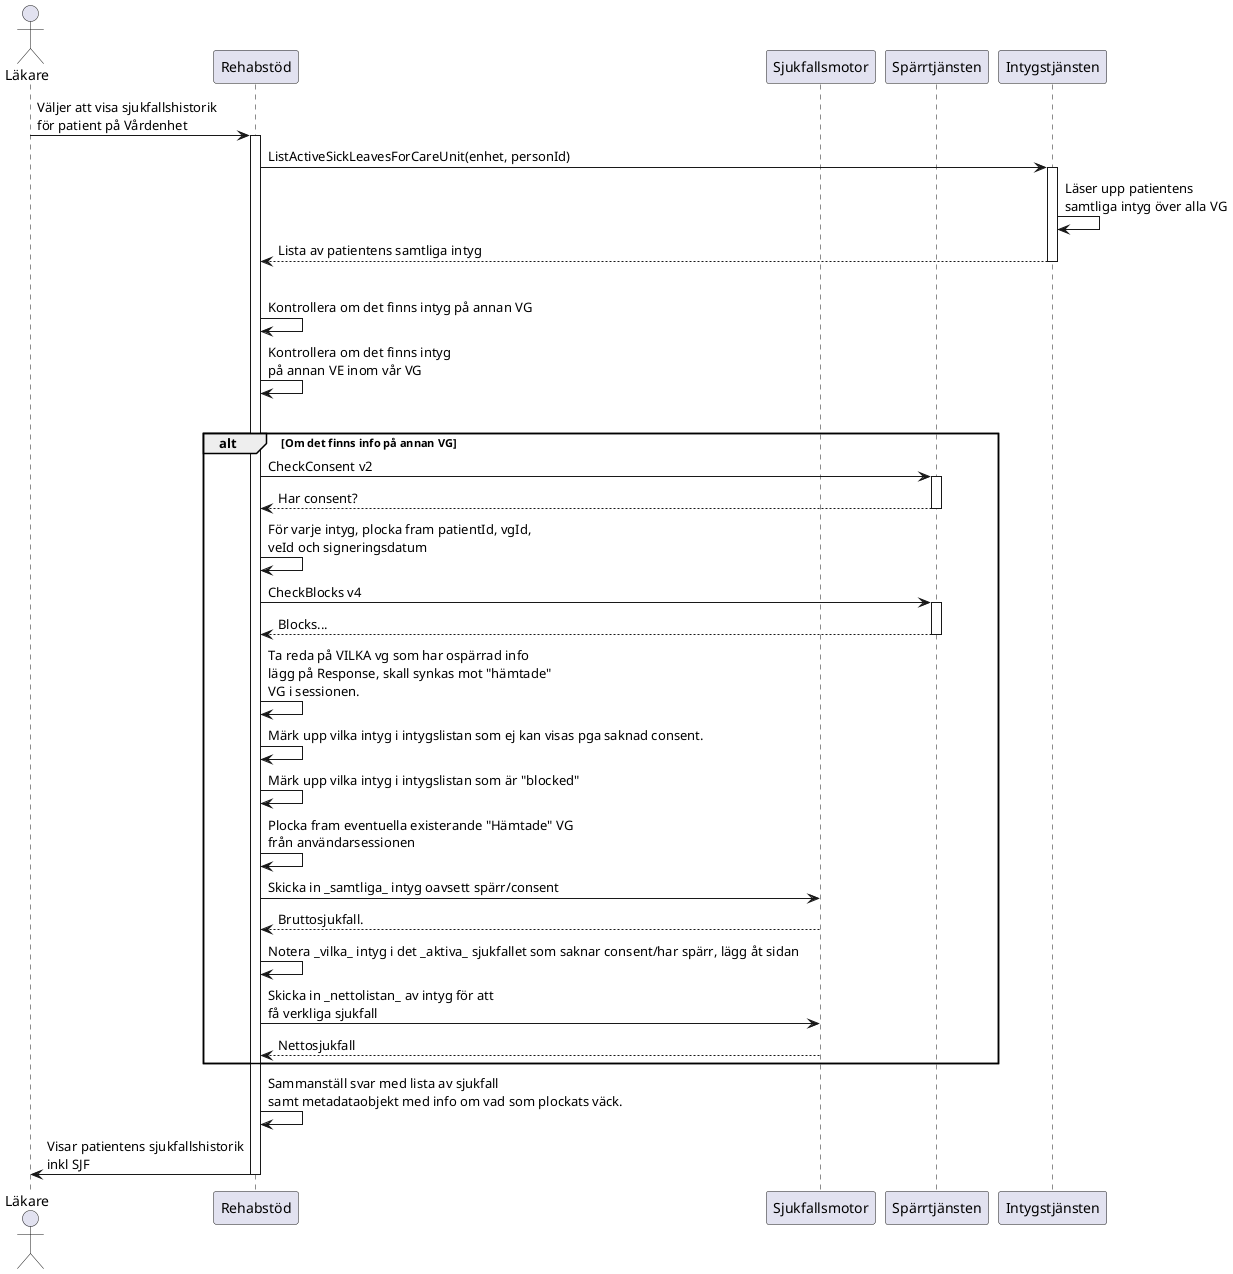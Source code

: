 @startuml
actor Läkare
participant rhs as "Rehabstöd"
participant sfm as "Sjukfallsmotor"
participant st as "Spärrtjänsten"
participant it as "Intygstjänsten"

Läkare -> rhs: Väljer att visa sjukfallshistorik\nför patient på Vårdenhet
activate rhs
    rhs -> it: ListActiveSickLeavesForCareUnit(enhet, personId)
    activate it
    it -> it: Läser upp patientens\nsamtliga intyg över alla VG
    it --> rhs: Lista av patientens samtliga intyg
    deactivate it

|||

    rhs -> rhs: Kontrollera om det finns intyg på annan VG

    rhs -> rhs: Kontrollera om det finns intyg\npå annan VE inom vår VG
|||
    alt Om det finns info på annan VG
    rhs -> st: CheckConsent v2
    activate st
    st --> rhs: Har consent?
    deactivate st

    rhs -> rhs: För varje intyg, plocka fram patientId, vgId,\nveId och signeringsdatum
    rhs -> st: CheckBlocks v4
    activate st
    st --> rhs: Blocks...
    deactivate st

    rhs -> rhs: Ta reda på VILKA vg som har ospärrad info\nlägg på Response, skall synkas mot "hämtade"\nVG i sessionen.
    rhs -> rhs: Märk upp vilka intyg i intygslistan som ej kan visas pga saknad consent.


    rhs -> rhs: Märk upp vilka intyg i intygslistan som är "blocked"
    rhs -> rhs: Plocka fram eventuella existerande "Hämtade" VG\nfrån användarsessionen


    rhs -> sfm: Skicka in _samtliga_ intyg oavsett spärr/consent
    sfm --> rhs: Bruttosjukfall.

    rhs -> rhs: Notera _vilka_ intyg i det _aktiva_ sjukfallet som saknar consent/har spärr, lägg åt sidan

    rhs -> sfm: Skicka in _nettolistan_ av intyg för att\nfå verkliga sjukfall
    sfm --> rhs: Nettosjukfall
end
    rhs -> rhs: Sammanställ svar med lista av sjukfall\nsamt metadataobjekt med info om vad som plockats väck.

    rhs -> Läkare: Visar patientens sjukfallshistorik\ninkl SJF
deactivate rhs
@enduml
